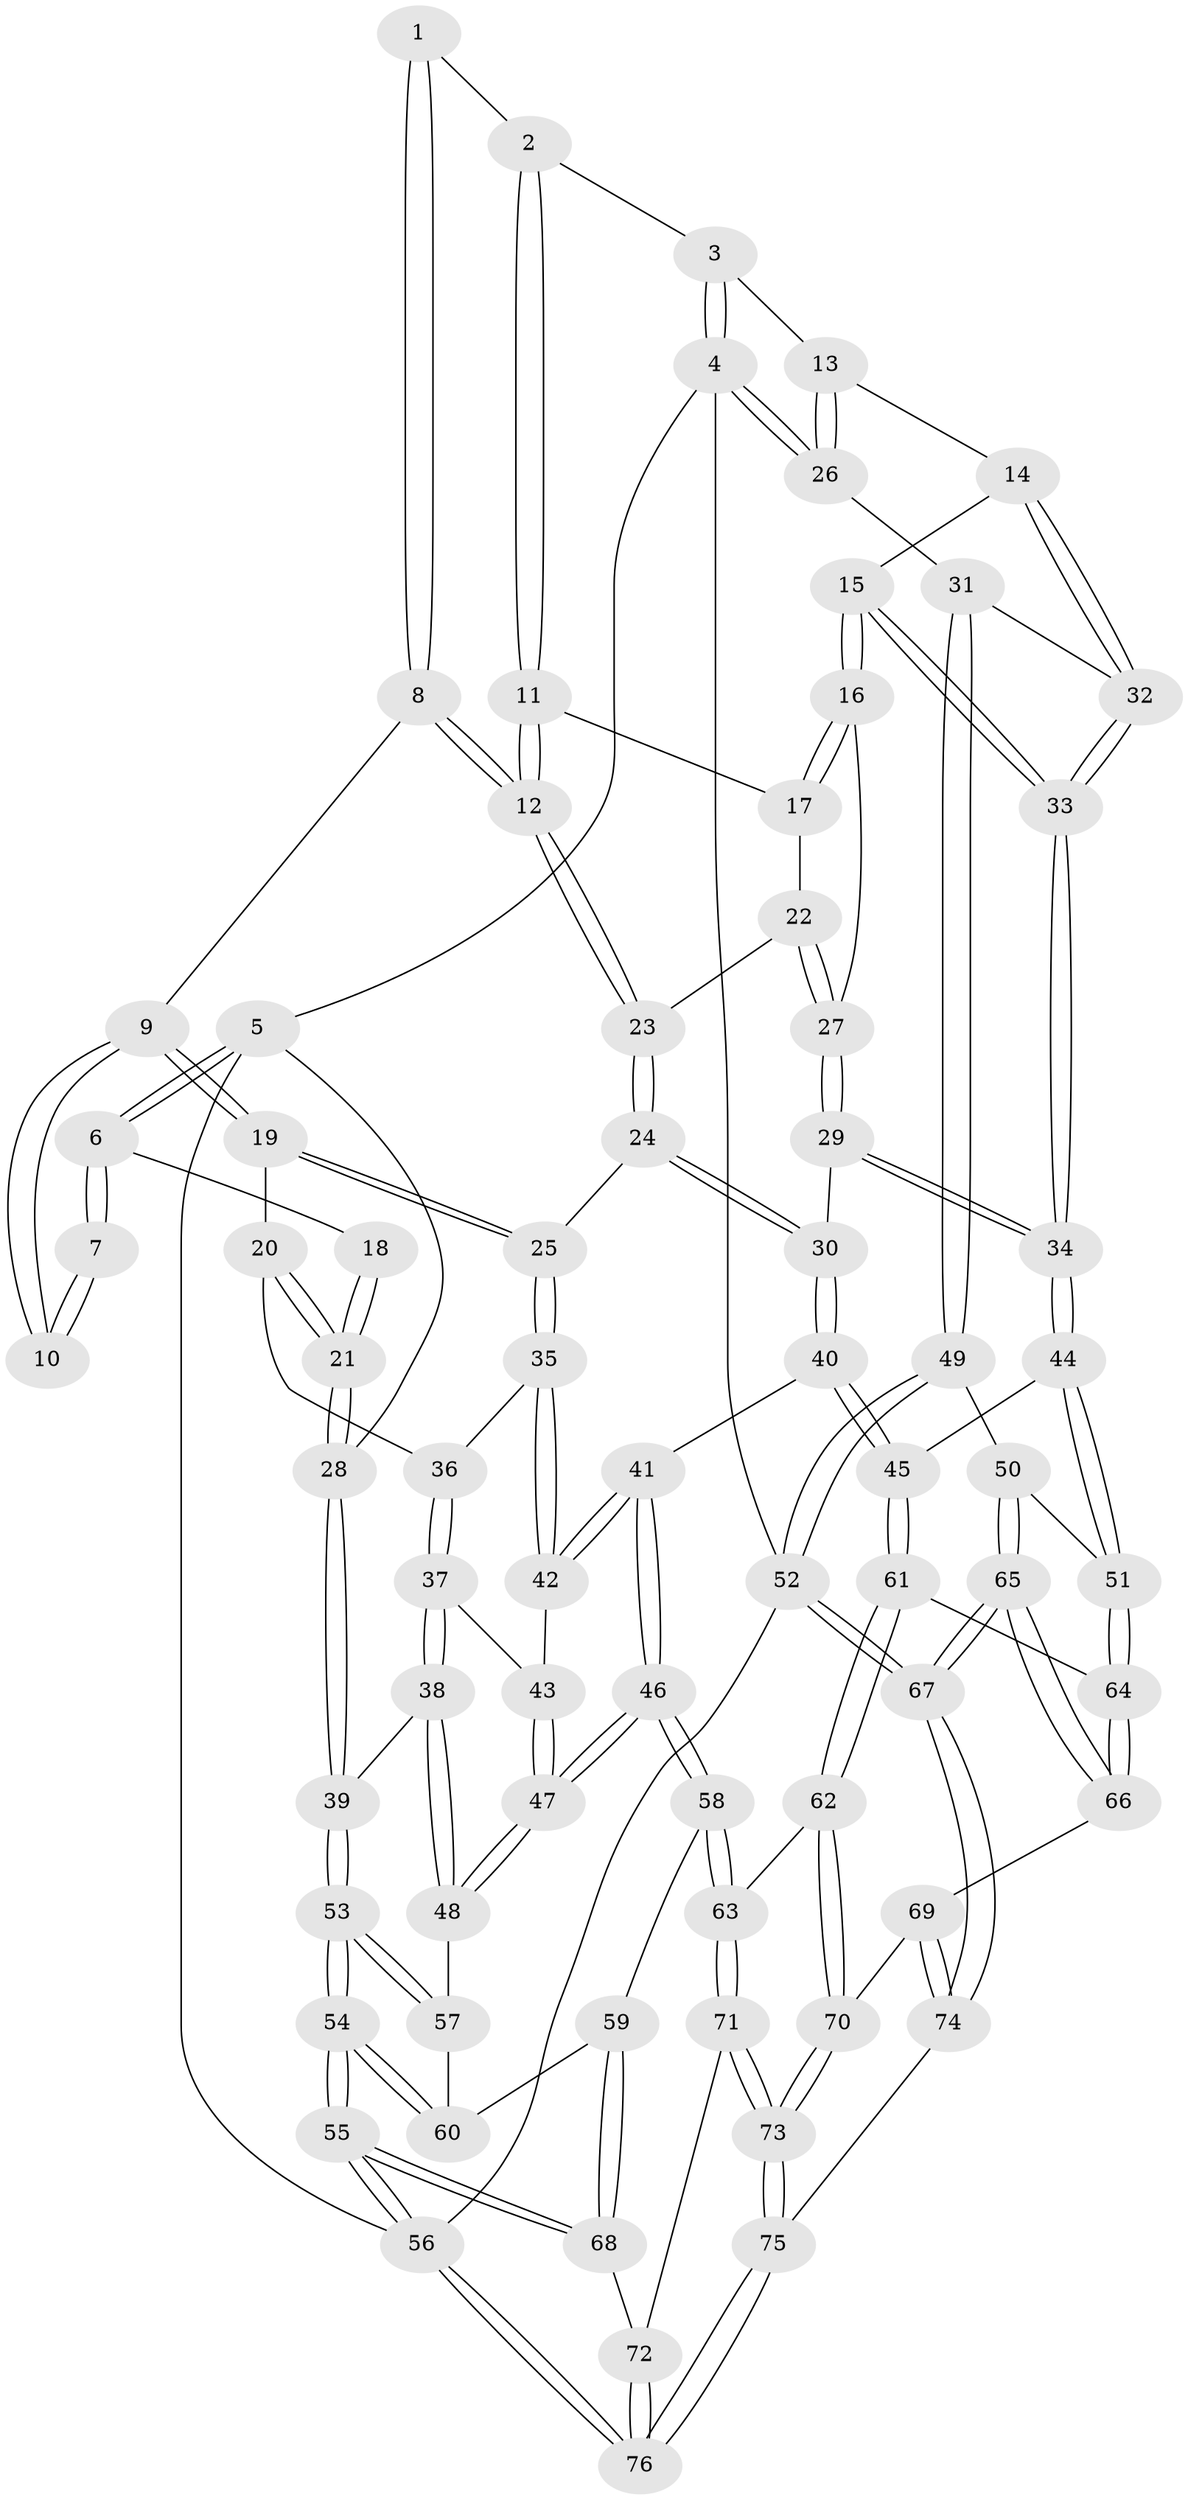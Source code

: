 // coarse degree distribution, {3: 0.5869565217391305, 2: 0.17391304347826086, 5: 0.06521739130434782, 4: 0.15217391304347827, 6: 0.021739130434782608}
// Generated by graph-tools (version 1.1) at 2025/54/03/04/25 22:54:10]
// undirected, 76 vertices, 187 edges
graph export_dot {
  node [color=gray90,style=filled];
  1 [pos="+0.4772716970703126+0"];
  2 [pos="+0.5900192331549079+0"];
  3 [pos="+0.7039589069136838+0"];
  4 [pos="+1+0"];
  5 [pos="+0+0"];
  6 [pos="+0+0"];
  7 [pos="+0.30058376674110276+0"];
  8 [pos="+0.2912927110206662+0.09664709765728696"];
  9 [pos="+0.2545008249738804+0.0949417633412387"];
  10 [pos="+0.23606811078535458+0.08442422726225075"];
  11 [pos="+0.5891366753336372+0"];
  12 [pos="+0.4220861040892352+0.15531433035536404"];
  13 [pos="+0.8333275219795868+0.11462845311964262"];
  14 [pos="+0.8166506851641767+0.19504530896521696"];
  15 [pos="+0.7410208283548444+0.2288274597284169"];
  16 [pos="+0.6667853500308923+0.21735098057202068"];
  17 [pos="+0.6272662112110516+0.06367839340080977"];
  18 [pos="+0.21145701331574793+0.08777707389134648"];
  19 [pos="+0.25730334167744356+0.2016128707540131"];
  20 [pos="+0.1313975160296688+0.2518659522367172"];
  21 [pos="+0.02329115776197257+0.24223095562728977"];
  22 [pos="+0.5315615064068557+0.18821683302755038"];
  23 [pos="+0.4247745088011519+0.18291212048046415"];
  24 [pos="+0.4024071567724798+0.2706164479985786"];
  25 [pos="+0.38834450729300835+0.2754418842265901"];
  26 [pos="+1+0.07508391804478702"];
  27 [pos="+0.6527241159281785+0.22767867418564944"];
  28 [pos="+0+0.2810965299804524"];
  29 [pos="+0.588809926558856+0.32724089562189274"];
  30 [pos="+0.49910156801687633+0.357911450877192"];
  31 [pos="+1+0.3112036321933628"];
  32 [pos="+0.9409243341972673+0.29329119801522185"];
  33 [pos="+0.76706187481713+0.4485189589830463"];
  34 [pos="+0.7600238202768509+0.46488391075998453"];
  35 [pos="+0.33868188146451195+0.3144990262046279"];
  36 [pos="+0.25838714786820177+0.3144067841151144"];
  37 [pos="+0.17401188352921054+0.4382038046654638"];
  38 [pos="+0.13870572272820686+0.4471589403963898"];
  39 [pos="+0+0.29362431770164804"];
  40 [pos="+0.4907154754881753+0.5194732787609903"];
  41 [pos="+0.44498818745897206+0.5462190804815481"];
  42 [pos="+0.3065856295467507+0.42448307748996444"];
  43 [pos="+0.2685406069784874+0.44306076230041314"];
  44 [pos="+0.7607924610286602+0.4910034874477722"];
  45 [pos="+0.609825286579737+0.5621875164587272"];
  46 [pos="+0.3349701985636135+0.6887356763141326"];
  47 [pos="+0.2911245054136119+0.6401237101928892"];
  48 [pos="+0.17104524139105273+0.5569535763132846"];
  49 [pos="+1+0.5438598322319179"];
  50 [pos="+0.870591801871974+0.5818765439075665"];
  51 [pos="+0.8663905750002131+0.5804656674422588"];
  52 [pos="+1+1"];
  53 [pos="+0+0.6612244604485344"];
  54 [pos="+0+0.664515990397893"];
  55 [pos="+0+0.8968294983474416"];
  56 [pos="+0+1"];
  57 [pos="+0.12323096424346838+0.5917912487891475"];
  58 [pos="+0.33373902566427766+0.7076513869091354"];
  59 [pos="+0.17690915065852586+0.7221028521623775"];
  60 [pos="+0.12748526127272808+0.6946038622048027"];
  61 [pos="+0.6250877068440185+0.6996491611005808"];
  62 [pos="+0.5516068512056803+0.7668618319016987"];
  63 [pos="+0.3356143876577865+0.7125402354164063"];
  64 [pos="+0.7109664288627521+0.7357469927224788"];
  65 [pos="+0.8900559735946213+0.9702319546366555"];
  66 [pos="+0.7185883114023957+0.7526293142849225"];
  67 [pos="+1+1"];
  68 [pos="+0.06875242893635138+0.8356695449821111"];
  69 [pos="+0.6098634504132727+0.8767590085303184"];
  70 [pos="+0.5720679260503879+0.8481962324683805"];
  71 [pos="+0.32091656107485933+0.8388017708405942"];
  72 [pos="+0.2258608295467212+0.8937224448305023"];
  73 [pos="+0.4093599865319251+0.9644732935514531"];
  74 [pos="+0.9277546310091522+1"];
  75 [pos="+0.4529427314463645+1"];
  76 [pos="+0+1"];
  1 -- 2;
  1 -- 8;
  1 -- 8;
  2 -- 3;
  2 -- 11;
  2 -- 11;
  3 -- 4;
  3 -- 4;
  3 -- 13;
  4 -- 5;
  4 -- 26;
  4 -- 26;
  4 -- 52;
  5 -- 6;
  5 -- 6;
  5 -- 28;
  5 -- 56;
  6 -- 7;
  6 -- 7;
  6 -- 18;
  7 -- 10;
  7 -- 10;
  8 -- 9;
  8 -- 12;
  8 -- 12;
  9 -- 10;
  9 -- 10;
  9 -- 19;
  9 -- 19;
  11 -- 12;
  11 -- 12;
  11 -- 17;
  12 -- 23;
  12 -- 23;
  13 -- 14;
  13 -- 26;
  13 -- 26;
  14 -- 15;
  14 -- 32;
  14 -- 32;
  15 -- 16;
  15 -- 16;
  15 -- 33;
  15 -- 33;
  16 -- 17;
  16 -- 17;
  16 -- 27;
  17 -- 22;
  18 -- 21;
  18 -- 21;
  19 -- 20;
  19 -- 25;
  19 -- 25;
  20 -- 21;
  20 -- 21;
  20 -- 36;
  21 -- 28;
  21 -- 28;
  22 -- 23;
  22 -- 27;
  22 -- 27;
  23 -- 24;
  23 -- 24;
  24 -- 25;
  24 -- 30;
  24 -- 30;
  25 -- 35;
  25 -- 35;
  26 -- 31;
  27 -- 29;
  27 -- 29;
  28 -- 39;
  28 -- 39;
  29 -- 30;
  29 -- 34;
  29 -- 34;
  30 -- 40;
  30 -- 40;
  31 -- 32;
  31 -- 49;
  31 -- 49;
  32 -- 33;
  32 -- 33;
  33 -- 34;
  33 -- 34;
  34 -- 44;
  34 -- 44;
  35 -- 36;
  35 -- 42;
  35 -- 42;
  36 -- 37;
  36 -- 37;
  37 -- 38;
  37 -- 38;
  37 -- 43;
  38 -- 39;
  38 -- 48;
  38 -- 48;
  39 -- 53;
  39 -- 53;
  40 -- 41;
  40 -- 45;
  40 -- 45;
  41 -- 42;
  41 -- 42;
  41 -- 46;
  41 -- 46;
  42 -- 43;
  43 -- 47;
  43 -- 47;
  44 -- 45;
  44 -- 51;
  44 -- 51;
  45 -- 61;
  45 -- 61;
  46 -- 47;
  46 -- 47;
  46 -- 58;
  46 -- 58;
  47 -- 48;
  47 -- 48;
  48 -- 57;
  49 -- 50;
  49 -- 52;
  49 -- 52;
  50 -- 51;
  50 -- 65;
  50 -- 65;
  51 -- 64;
  51 -- 64;
  52 -- 67;
  52 -- 67;
  52 -- 56;
  53 -- 54;
  53 -- 54;
  53 -- 57;
  53 -- 57;
  54 -- 55;
  54 -- 55;
  54 -- 60;
  54 -- 60;
  55 -- 56;
  55 -- 56;
  55 -- 68;
  55 -- 68;
  56 -- 76;
  56 -- 76;
  57 -- 60;
  58 -- 59;
  58 -- 63;
  58 -- 63;
  59 -- 60;
  59 -- 68;
  59 -- 68;
  61 -- 62;
  61 -- 62;
  61 -- 64;
  62 -- 63;
  62 -- 70;
  62 -- 70;
  63 -- 71;
  63 -- 71;
  64 -- 66;
  64 -- 66;
  65 -- 66;
  65 -- 66;
  65 -- 67;
  65 -- 67;
  66 -- 69;
  67 -- 74;
  67 -- 74;
  68 -- 72;
  69 -- 70;
  69 -- 74;
  69 -- 74;
  70 -- 73;
  70 -- 73;
  71 -- 72;
  71 -- 73;
  71 -- 73;
  72 -- 76;
  72 -- 76;
  73 -- 75;
  73 -- 75;
  74 -- 75;
  75 -- 76;
  75 -- 76;
}
